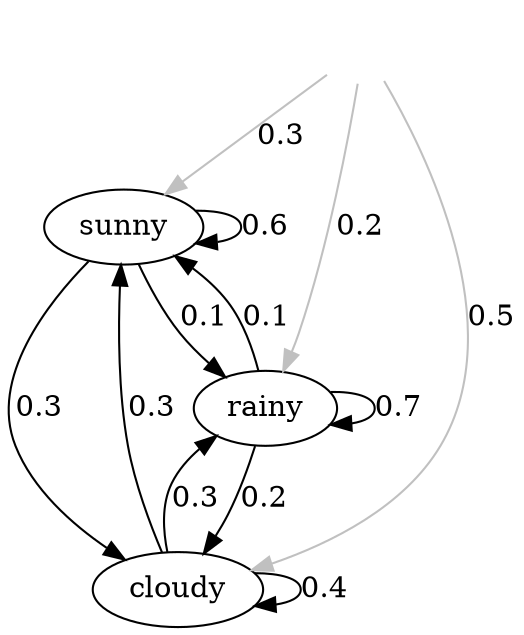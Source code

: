 digraph G {
  init [ style = invisible ]
  edge [color = gray]
  init -> sunny [ label="0.3" ]
  init -> rainy [ label="0.2" ]
  init -> cloudy [ label="0.5" ]

  edge [color = black]
  sunny -> sunny [ label="0.6" ]
  sunny -> rainy [ label="0.1" ]
  sunny -> cloudy [ label="0.3" ]
  rainy -> rainy [ label="0.7" ]
  rainy -> sunny [ label="0.1" ]
  rainy -> cloudy [ label="0.2" ]
  cloudy -> cloudy [ label="0.4" ]
  cloudy -> sunny [ label="0.3" ]
  cloudy -> rainy [ label="0.3" ]
}

